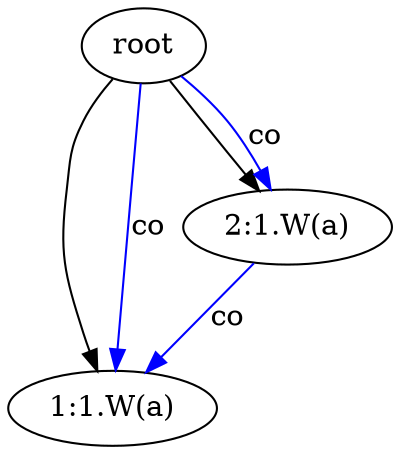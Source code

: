 digraph {
11 [label="1:1.W(a)"]
root -> 11;
21 [label="2:1.W(a)"]
root -> 21;
root -> 11[color=blue, label="co"];
root -> 21[color=blue, label="co"];
21 -> 11[color=blue, label="co"];
}